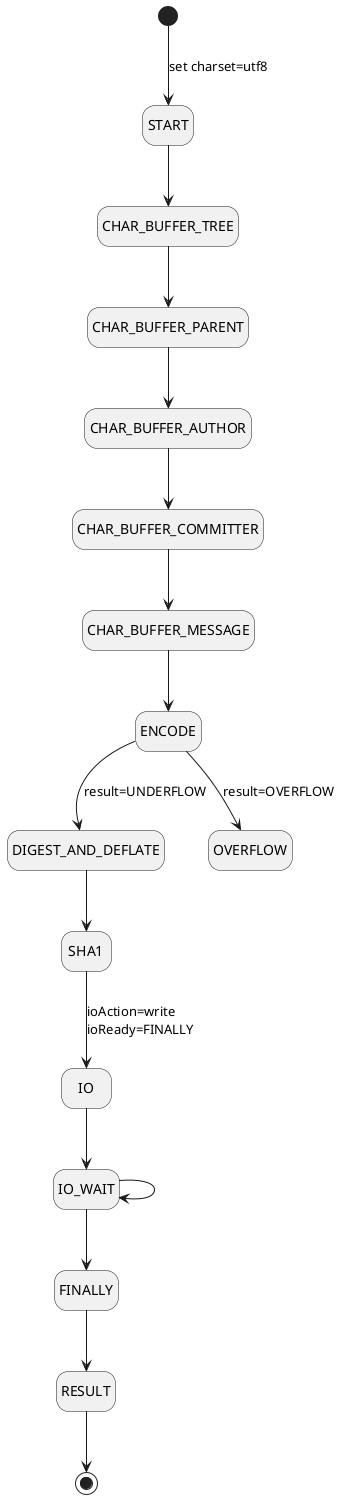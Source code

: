 '
' Copyright (C) 2020-2022 Objectos Software LTDA.
'
' Licensed under the Apache License, Version 2.0 (the "License");
' you may not use this file except in compliance with the License.
' You may obtain a copy of the License at
'
' http://www.apache.org/licenses/LICENSE-2.0
'
' Unless required by applicable law or agreed to in writing, software
' distributed under the License is distributed on an "AS IS" BASIS,
' WITHOUT WARRANTIES OR CONDITIONS OF ANY KIND, either express or implied.
' See the License for the specific language governing permissions and
' limitations under the License.
'

@startuml

hide empty description
skinparam shadowing false

[*] --> START : set charset=utf8

CHAR_BUFFER_AUTHOR --> CHAR_BUFFER_COMMITTER

CHAR_BUFFER_COMMITTER --> CHAR_BUFFER_MESSAGE

CHAR_BUFFER_MESSAGE --> ENCODE

CHAR_BUFFER_PARENT --> CHAR_BUFFER_AUTHOR

CHAR_BUFFER_TREE --> CHAR_BUFFER_PARENT

DIGEST_AND_DEFLATE --> SHA1

ENCODE --> DIGEST_AND_DEFLATE : result=UNDERFLOW
ENCODE --> OVERFLOW : result=OVERFLOW

FINALLY --> RESULT

IO --> IO_WAIT

IO_WAIT --> FINALLY
IO_WAIT --> IO_WAIT

SHA1 --> IO : ioAction=write\lioReady=FINALLY

RESULT --> [*]

START --> CHAR_BUFFER_TREE

@enduml